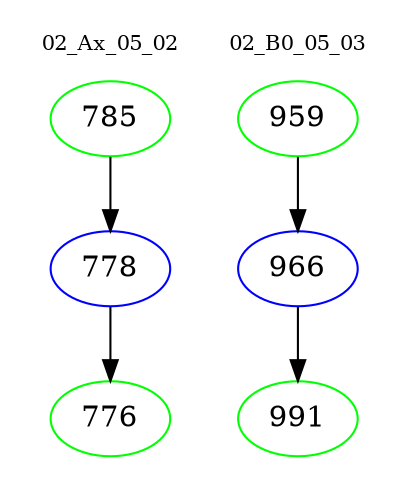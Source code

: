 digraph{
subgraph cluster_0 {
color = white
label = "02_Ax_05_02";
fontsize=10;
T0_785 [label="785", color="green"]
T0_785 -> T0_778 [color="black"]
T0_778 [label="778", color="blue"]
T0_778 -> T0_776 [color="black"]
T0_776 [label="776", color="green"]
}
subgraph cluster_1 {
color = white
label = "02_B0_05_03";
fontsize=10;
T1_959 [label="959", color="green"]
T1_959 -> T1_966 [color="black"]
T1_966 [label="966", color="blue"]
T1_966 -> T1_991 [color="black"]
T1_991 [label="991", color="green"]
}
}
